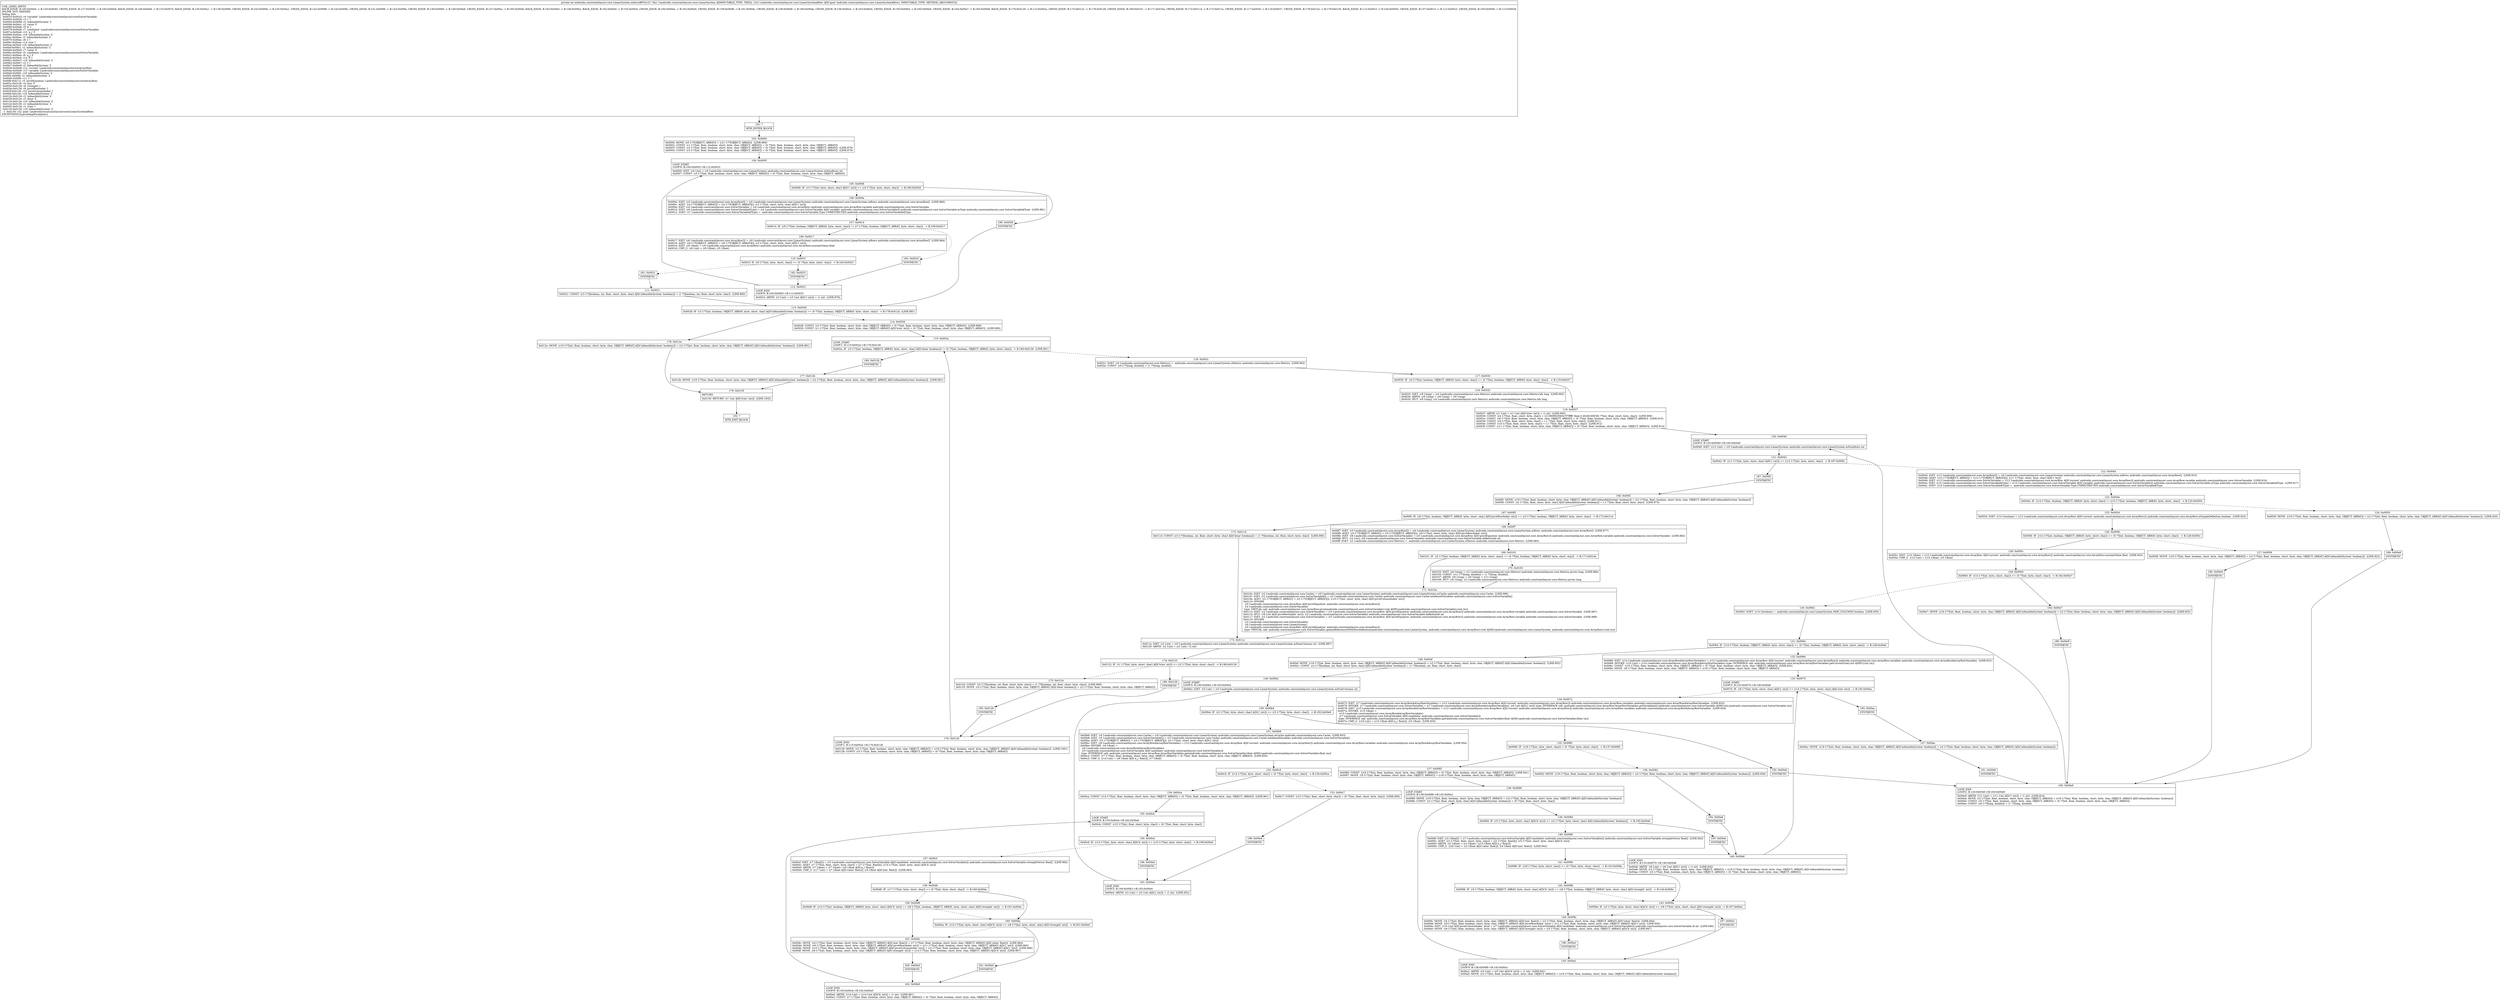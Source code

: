 digraph "CFG forandroidx.constraintlayout.core.LinearSystem.enforceBFS(Landroidx\/constraintlayout\/core\/LinearSystem$Row;)I" {
Node_101 [shape=record,label="{101\:\ ?|MTH_ENTER_BLOCK\l}"];
Node_103 [shape=record,label="{103\:\ 0x0000|0x0000: MOVE  (r0 I:??[OBJECT, ARRAY]) = (r21 I:??[OBJECT, ARRAY])  (LINE:866)\l0x0002: CONST  (r1 I:??[int, float, boolean, short, byte, char, OBJECT, ARRAY]) = (0 ??[int, float, boolean, short, byte, char, OBJECT, ARRAY]) \l0x0003: CONST  (r2 I:??[int, float, boolean, short, byte, char, OBJECT, ARRAY]) = (0 ??[int, float, boolean, short, byte, char, OBJECT, ARRAY])  (LINE:878)\l0x0004: CONST  (r3 I:??[int, float, boolean, short, byte, char, OBJECT, ARRAY]) = (0 ??[int, float, boolean, short, byte, char, OBJECT, ARRAY])  (LINE:879)\l}"];
Node_104 [shape=record,label="{104\:\ 0x0005|LOOP_START\lLOOP:0: B:104:0x0005\-\>B:112:0x0023\l|0x0005: IGET  (r4 I:int) = (r0 I:androidx.constraintlayout.core.LinearSystem) androidx.constraintlayout.core.LinearSystem.mNumRows int \l0x0007: CONST  (r5 I:??[int, float, boolean, short, byte, char, OBJECT, ARRAY]) = (0 ??[int, float, boolean, short, byte, char, OBJECT, ARRAY]) \l}"];
Node_105 [shape=record,label="{105\:\ 0x0008|0x0008: IF  (r3 I:??[int, byte, short, char] A[D('i' int)]) \>= (r4 I:??[int, byte, short, char])  \-\> B:180:0x0026 \l}"];
Node_106 [shape=record,label="{106\:\ 0x000a|0x000a: IGET  (r4 I:androidx.constraintlayout.core.ArrayRow[]) = (r0 I:androidx.constraintlayout.core.LinearSystem) androidx.constraintlayout.core.LinearSystem.mRows androidx.constraintlayout.core.ArrayRow[]  (LINE:880)\l0x000c: AGET  (r4 I:??[OBJECT, ARRAY]) = (r4 I:??[OBJECT, ARRAY][]), (r3 I:??[int, short, byte, char] A[D('i' int)]) \l0x000e: IGET  (r4 I:androidx.constraintlayout.core.SolverVariable) = (r4 I:androidx.constraintlayout.core.ArrayRow) androidx.constraintlayout.core.ArrayRow.variable androidx.constraintlayout.core.SolverVariable \l0x0010: IGET  (r6 I:androidx.constraintlayout.core.SolverVariable$Type) = (r4 I:androidx.constraintlayout.core.SolverVariable A[D('variable' androidx.constraintlayout.core.SolverVariable)]) androidx.constraintlayout.core.SolverVariable.mType androidx.constraintlayout.core.SolverVariable$Type  (LINE:881)\l0x0012: SGET  (r7 I:androidx.constraintlayout.core.SolverVariable$Type) =  androidx.constraintlayout.core.SolverVariable.Type.UNRESTRICTED androidx.constraintlayout.core.SolverVariable$Type \l}"];
Node_107 [shape=record,label="{107\:\ 0x0014|0x0014: IF  (r6 I:??[int, boolean, OBJECT, ARRAY, byte, short, char]) != (r7 I:??[int, boolean, OBJECT, ARRAY, byte, short, char])  \-\> B:109:0x0017 \l}"];
Node_109 [shape=record,label="{109\:\ 0x0017|0x0017: IGET  (r6 I:androidx.constraintlayout.core.ArrayRow[]) = (r0 I:androidx.constraintlayout.core.LinearSystem) androidx.constraintlayout.core.LinearSystem.mRows androidx.constraintlayout.core.ArrayRow[]  (LINE:884)\l0x0019: AGET  (r6 I:??[OBJECT, ARRAY]) = (r6 I:??[OBJECT, ARRAY][]), (r3 I:??[int, short, byte, char] A[D('i' int)]) \l0x001b: IGET  (r6 I:float) = (r6 I:androidx.constraintlayout.core.ArrayRow) androidx.constraintlayout.core.ArrayRow.constantValue float \l0x001d: CMP_G  (r6 I:int) = (r6 I:float), (r5 I:float) \l}"];
Node_110 [shape=record,label="{110\:\ 0x001f|0x001f: IF  (r6 I:??[int, byte, short, char]) \>= (0 ??[int, byte, short, char])  \-\> B:182:0x0023 \l}"];
Node_181 [shape=record,label="{181\:\ 0x0021|SYNTHETIC\l}"];
Node_111 [shape=record,label="{111\:\ 0x0021|0x0021: CONST  (r2 I:??[boolean, int, float, short, byte, char] A[D('infeasibleSystem' boolean)]) = (1 ??[boolean, int, float, short, byte, char])  (LINE:885)\l}"];
Node_113 [shape=record,label="{113\:\ 0x0026|0x0026: IF  (r2 I:??[int, boolean, OBJECT, ARRAY, byte, short, char] A[D('infeasibleSystem' boolean)]) == (0 ??[int, boolean, OBJECT, ARRAY, byte, short, char])  \-\> B:178:0x012e  (LINE:891)\l}"];
Node_114 [shape=record,label="{114\:\ 0x0028|0x0028: CONST  (r3 I:??[int, float, boolean, short, byte, char, OBJECT, ARRAY]) = (0 ??[int, float, boolean, short, byte, char, OBJECT, ARRAY])  (LINE:899)\l0x0029: CONST  (r1 I:??[int, float, boolean, short, byte, char, OBJECT, ARRAY] A[D('tries' int)]) = (0 ??[int, float, boolean, short, byte, char, OBJECT, ARRAY])  (LINE:900)\l}"];
Node_115 [shape=record,label="{115\:\ 0x002a|LOOP_START\lLOOP:1: B:115:0x002a\-\>B:176:0x0126\l|0x002a: IF  (r3 I:??[int, boolean, OBJECT, ARRAY, byte, short, char] A[D('done' boolean)]) != (0 ??[int, boolean, OBJECT, ARRAY, byte, short, char])  \-\> B:184:0x012b  (LINE:901)\l}"];
Node_116 [shape=record,label="{116\:\ 0x002c|0x002c: SGET  (r4 I:androidx.constraintlayout.core.Metrics) =  androidx.constraintlayout.core.LinearSystem.sMetrics androidx.constraintlayout.core.Metrics  (LINE:902)\l0x002e: CONST  (r6 I:??[long, double]) = (1 ??[long, double]) \l}"];
Node_117 [shape=record,label="{117\:\ 0x0030|0x0030: IF  (r4 I:??[int, boolean, OBJECT, ARRAY, byte, short, char]) == (0 ??[int, boolean, OBJECT, ARRAY, byte, short, char])  \-\> B:119:0x0037 \l}"];
Node_118 [shape=record,label="{118\:\ 0x0032|0x0032: IGET  (r8 I:long) = (r4 I:androidx.constraintlayout.core.Metrics) androidx.constraintlayout.core.Metrics.bfs long  (LINE:903)\l0x0034: ARITH  (r8 I:long) = (r8 I:long) + (r6 I:long) \l0x0035: IPUT  (r8 I:long), (r4 I:androidx.constraintlayout.core.Metrics) androidx.constraintlayout.core.Metrics.bfs long \l}"];
Node_119 [shape=record,label="{119\:\ 0x0037|0x0037: ARITH  (r1 I:int) = (r1 I:int A[D('tries' int)]) + (1 int)  (LINE:905)\l0x0039: CONST  (r4 I:??[int, float, short, byte, char]) = (2139095039(0x7f7fffff, float:3.4028235E38) ??[int, float, short, byte, char])  (LINE:909)\l0x003c: CONST  (r8 I:??[int, float, boolean, short, byte, char, OBJECT, ARRAY]) = (0 ??[int, float, boolean, short, byte, char, OBJECT, ARRAY])  (LINE:910)\l0x003d: CONST  (r9 I:??[int, float, short, byte, char]) = (\-1 ??[int, float, short, byte, char])  (LINE:911)\l0x003e: CONST  (r10 I:??[int, float, short, byte, char]) = (\-1 ??[int, float, short, byte, char])  (LINE:912)\l0x003f: CONST  (r11 I:??[int, float, boolean, short, byte, char, OBJECT, ARRAY]) = (0 ??[int, float, boolean, short, byte, char, OBJECT, ARRAY])  (LINE:914)\l}"];
Node_120 [shape=record,label="{120\:\ 0x0040|LOOP_START\lLOOP:2: B:120:0x0040\-\>B:165:0x00e9\l|0x0040: IGET  (r12 I:int) = (r0 I:androidx.constraintlayout.core.LinearSystem) androidx.constraintlayout.core.LinearSystem.mNumRows int \l}"];
Node_121 [shape=record,label="{121\:\ 0x0042|0x0042: IF  (r11 I:??[int, byte, short, char] A[D('i' int)]) \>= (r12 I:??[int, byte, short, char])  \-\> B:187:0x00f2 \l}"];
Node_122 [shape=record,label="{122\:\ 0x0044|0x0044: IGET  (r12 I:androidx.constraintlayout.core.ArrayRow[]) = (r0 I:androidx.constraintlayout.core.LinearSystem) androidx.constraintlayout.core.LinearSystem.mRows androidx.constraintlayout.core.ArrayRow[]  (LINE:915)\l0x0046: AGET  (r12 I:??[OBJECT, ARRAY]) = (r12 I:??[OBJECT, ARRAY][]), (r11 I:??[int, short, byte, char] A[D('i' int)]) \l0x0048: IGET  (r13 I:androidx.constraintlayout.core.SolverVariable) = (r12 I:androidx.constraintlayout.core.ArrayRow A[D('current' androidx.constraintlayout.core.ArrayRow)]) androidx.constraintlayout.core.ArrayRow.variable androidx.constraintlayout.core.SolverVariable  (LINE:916)\l0x004a: IGET  (r14 I:androidx.constraintlayout.core.SolverVariable$Type) = (r13 I:androidx.constraintlayout.core.SolverVariable A[D('variable' androidx.constraintlayout.core.SolverVariable)]) androidx.constraintlayout.core.SolverVariable.mType androidx.constraintlayout.core.SolverVariable$Type  (LINE:917)\l0x004c: SGET  (r15 I:androidx.constraintlayout.core.SolverVariable$Type) =  androidx.constraintlayout.core.SolverVariable.Type.UNRESTRICTED androidx.constraintlayout.core.SolverVariable$Type \l}"];
Node_123 [shape=record,label="{123\:\ 0x004e|0x004e: IF  (r14 I:??[int, boolean, OBJECT, ARRAY, byte, short, char]) != (r15 I:??[int, boolean, OBJECT, ARRAY, byte, short, char])  \-\> B:125:0x0054 \l}"];
Node_124 [shape=record,label="{124\:\ 0x0050|0x0050: MOVE  (r19 I:??[int, float, boolean, short, byte, char, OBJECT, ARRAY]) = (r2 I:??[int, float, boolean, short, byte, char, OBJECT, ARRAY] A[D('infeasibleSystem' boolean)])  (LINE:920)\l}"];
Node_189 [shape=record,label="{189\:\ 0x00e9|SYNTHETIC\l}"];
Node_165 [shape=record,label="{165\:\ 0x00e9|LOOP_END\lLOOP:2: B:120:0x0040\-\>B:165:0x00e9\l|0x00e9: ARITH  (r11 I:int) = (r11 I:int A[D('i' int)]) + (1 int)  (LINE:914)\l0x00eb: MOVE  (r2 I:??[int, float, boolean, short, byte, char, OBJECT, ARRAY]) = (r19 I:??[int, float, boolean, short, byte, char, OBJECT, ARRAY] A[D('infeasibleSystem' boolean)]) \l0x00ed: CONST  (r5 I:??[int, float, boolean, short, byte, char, OBJECT, ARRAY]) = (0 ??[int, float, boolean, short, byte, char, OBJECT, ARRAY]) \l0x00ee: CONST  (r6 I:??[long, double]) = (1 ??[long, double]) \l}"];
Node_125 [shape=record,label="{125\:\ 0x0054|0x0054: IGET  (r14 I:boolean) = (r12 I:androidx.constraintlayout.core.ArrayRow A[D('current' androidx.constraintlayout.core.ArrayRow)]) androidx.constraintlayout.core.ArrayRow.isSimpleDefinition boolean  (LINE:922)\l}"];
Node_126 [shape=record,label="{126\:\ 0x0056|0x0056: IF  (r14 I:??[int, boolean, OBJECT, ARRAY, byte, short, char]) == (0 ??[int, boolean, OBJECT, ARRAY, byte, short, char])  \-\> B:128:0x005c \l}"];
Node_127 [shape=record,label="{127\:\ 0x0058|0x0058: MOVE  (r19 I:??[int, float, boolean, short, byte, char, OBJECT, ARRAY]) = (r2 I:??[int, float, boolean, short, byte, char, OBJECT, ARRAY] A[D('infeasibleSystem' boolean)])  (LINE:923)\l}"];
Node_190 [shape=record,label="{190\:\ 0x00e9|SYNTHETIC\l}"];
Node_128 [shape=record,label="{128\:\ 0x005c|0x005c: IGET  (r14 I:float) = (r12 I:androidx.constraintlayout.core.ArrayRow A[D('current' androidx.constraintlayout.core.ArrayRow)]) androidx.constraintlayout.core.ArrayRow.constantValue float  (LINE:925)\l0x005e: CMP_G  (r14 I:int) = (r14 I:float), (r5 I:float) \l}"];
Node_129 [shape=record,label="{129\:\ 0x0060|0x0060: IF  (r14 I:??[int, byte, short, char]) \>= (0 ??[int, byte, short, char])  \-\> B:164:0x00e7 \l}"];
Node_130 [shape=record,label="{130\:\ 0x0062|0x0062: SGET  (r14 I:boolean) =  androidx.constraintlayout.core.LinearSystem.SKIP_COLUMNS boolean  (LINE:930)\l}"];
Node_131 [shape=record,label="{131\:\ 0x0064|0x0064: IF  (r14 I:??[int, boolean, OBJECT, ARRAY, byte, short, char]) == (0 ??[int, boolean, OBJECT, ARRAY, byte, short, char])  \-\> B:148:0x00af \l}"];
Node_132 [shape=record,label="{132\:\ 0x0066|0x0066: IGET  (r14 I:androidx.constraintlayout.core.ArrayRow$ArrayRowVariables) = (r12 I:androidx.constraintlayout.core.ArrayRow A[D('current' androidx.constraintlayout.core.ArrayRow)]) androidx.constraintlayout.core.ArrayRow.variables androidx.constraintlayout.core.ArrayRow$ArrayRowVariables  (LINE:931)\l0x0068: INVOKE  (r14 I:int) = (r14 I:androidx.constraintlayout.core.ArrayRow$ArrayRowVariables) type: INTERFACE call: androidx.constraintlayout.core.ArrayRow.ArrayRowVariables.getCurrentSize():int A[MD:():int (m)]\l0x006c: CONST  (r16 I:??[int, float, boolean, short, byte, char, OBJECT, ARRAY]) = (0 ??[int, float, boolean, short, byte, char, OBJECT, ARRAY])  (LINE:932)\l0x006e: MOVE  (r6 I:??[int, float, boolean, short, byte, char, OBJECT, ARRAY]) = (r16 I:??[int, float, boolean, short, byte, char, OBJECT, ARRAY]) \l}"];
Node_133 [shape=record,label="{133\:\ 0x0070|LOOP_START\lLOOP:3: B:133:0x0070\-\>B:146:0x00a6\l|0x0070: IF  (r6 I:??[int, byte, short, char] A[D('j' int)]) \>= (r14 I:??[int, byte, short, char] A[D('size' int)])  \-\> B:193:0x00ac \l}"];
Node_134 [shape=record,label="{134\:\ 0x0072|0x0072: IGET  (r7 I:androidx.constraintlayout.core.ArrayRow$ArrayRowVariables) = (r12 I:androidx.constraintlayout.core.ArrayRow A[D('current' androidx.constraintlayout.core.ArrayRow)]) androidx.constraintlayout.core.ArrayRow.variables androidx.constraintlayout.core.ArrayRow$ArrayRowVariables  (LINE:933)\l0x0074: INVOKE  (r7 I:androidx.constraintlayout.core.SolverVariable) = (r7 I:androidx.constraintlayout.core.ArrayRow$ArrayRowVariables), (r6 I:int A[D('j' int)]) type: INTERFACE call: androidx.constraintlayout.core.ArrayRow.ArrayRowVariables.getVariable(int):androidx.constraintlayout.core.SolverVariable A[MD:(int):androidx.constraintlayout.core.SolverVariable (m)]\l0x0078: IGET  (r15 I:androidx.constraintlayout.core.ArrayRow$ArrayRowVariables) = (r12 I:androidx.constraintlayout.core.ArrayRow A[D('current' androidx.constraintlayout.core.ArrayRow)]) androidx.constraintlayout.core.ArrayRow.variables androidx.constraintlayout.core.ArrayRow$ArrayRowVariables  (LINE:934)\l0x007a: INVOKE  (r15 I:float) = \l  (r15 I:androidx.constraintlayout.core.ArrayRow$ArrayRowVariables)\l  (r7 I:androidx.constraintlayout.core.SolverVariable A[D('candidate' androidx.constraintlayout.core.SolverVariable)])\l type: INTERFACE call: androidx.constraintlayout.core.ArrayRow.ArrayRowVariables.get(androidx.constraintlayout.core.SolverVariable):float A[MD:(androidx.constraintlayout.core.SolverVariable):float (m)]\l0x007e: CMP_G  (r18 I:int) = (r15 I:float A[D('a_j' float)]), (r5 I:float)  (LINE:935)\l}"];
Node_135 [shape=record,label="{135\:\ 0x0080|0x0080: IF  (r18 I:??[int, byte, short, char]) \> (0 ??[int, byte, short, char])  \-\> B:137:0x0085 \l}"];
Node_136 [shape=record,label="{136\:\ 0x0082|0x0082: MOVE  (r19 I:??[int, float, boolean, short, byte, char, OBJECT, ARRAY]) = (r2 I:??[int, float, boolean, short, byte, char, OBJECT, ARRAY] A[D('infeasibleSystem' boolean)])  (LINE:936)\l}"];
Node_194 [shape=record,label="{194\:\ 0x00a6|SYNTHETIC\l}"];
Node_146 [shape=record,label="{146\:\ 0x00a6|LOOP_END\lLOOP:3: B:133:0x0070\-\>B:146:0x00a6\l|0x00a6: ARITH  (r6 I:int) = (r6 I:int A[D('j' int)]) + (1 int)  (LINE:932)\l0x00a8: MOVE  (r2 I:??[int, float, boolean, short, byte, char, OBJECT, ARRAY]) = (r19 I:??[int, float, boolean, short, byte, char, OBJECT, ARRAY] A[D('infeasibleSystem' boolean)]) \l0x00aa: CONST  (r5 I:??[int, float, boolean, short, byte, char, OBJECT, ARRAY]) = (0 ??[int, float, boolean, short, byte, char, OBJECT, ARRAY]) \l}"];
Node_137 [shape=record,label="{137\:\ 0x0085|0x0085: CONST  (r18 I:??[int, float, boolean, short, byte, char, OBJECT, ARRAY]) = (0 ??[int, float, boolean, short, byte, char, OBJECT, ARRAY])  (LINE:941)\l0x0087: MOVE  (r5 I:??[int, float, boolean, short, byte, char, OBJECT, ARRAY]) = (r18 I:??[int, float, boolean, short, byte, char, OBJECT, ARRAY]) \l}"];
Node_138 [shape=record,label="{138\:\ 0x0089|LOOP_START\lLOOP:4: B:138:0x0089\-\>B:145:0x00a1\l|0x0089: MOVE  (r19 I:??[int, float, boolean, short, byte, char, OBJECT, ARRAY]) = (r2 I:??[int, float, boolean, short, byte, char, OBJECT, ARRAY] A[D('infeasibleSystem' boolean)]) \l0x008b: CONST  (r2 I:??[int, float, short, byte, char] A[D('infeasibleSystem' boolean)]) = (9 ??[int, float, short, byte, char]) \l}"];
Node_139 [shape=record,label="{139\:\ 0x008d|0x008d: IF  (r5 I:??[int, byte, short, char] A[D('k' int)]) \>= (r2 I:??[int, byte, short, char] A[D('infeasibleSystem' boolean)])  \-\> B:195:0x00a6 \l}"];
Node_140 [shape=record,label="{140\:\ 0x008f|0x008f: IGET  (r2 I:float[]) = (r7 I:androidx.constraintlayout.core.SolverVariable A[D('candidate' androidx.constraintlayout.core.SolverVariable)]) androidx.constraintlayout.core.SolverVariable.strengthVector float[]  (LINE:942)\l0x0091: AGET  (r2 I:??[int, float, short, byte, char]) = (r2 I:??[int, float][]), (r5 I:??[int, short, byte, char] A[D('k' int)]) \l0x0093: ARITH  (r2 I:float) = (r2 I:float) \/ (r15 I:float A[D('a_j' float)]) \l0x0094: CMP_G  (r20 I:int) = (r2 I:float A[D('value' float)]), (r4 I:float A[D('min' float)])  (LINE:943)\l}"];
Node_141 [shape=record,label="{141\:\ 0x0096|0x0096: IF  (r20 I:??[int, byte, short, char]) \>= (0 ??[int, byte, short, char])  \-\> B:143:0x009a \l}"];
Node_142 [shape=record,label="{142\:\ 0x0098|0x0098: IF  (r5 I:??[int, boolean, OBJECT, ARRAY, byte, short, char] A[D('k' int)]) == (r8 I:??[int, boolean, OBJECT, ARRAY, byte, short, char] A[D('strength' int)])  \-\> B:144:0x009c \l}"];
Node_144 [shape=record,label="{144\:\ 0x009c|0x009c: MOVE  (r4 I:??[int, float, boolean, short, byte, char, OBJECT, ARRAY] A[D('min' float)]) = (r2 I:??[int, float, boolean, short, byte, char, OBJECT, ARRAY] A[D('value' float)])  (LINE:944)\l0x009d: MOVE  (r9 I:??[int, float, boolean, short, byte, char, OBJECT, ARRAY] A[D('pivotRowIndex' int)]) = (r11 I:??[int, float, boolean, short, byte, char, OBJECT, ARRAY] A[D('i' int)])  (LINE:945)\l0x009e: IGET  (r10 I:int A[D('pivotColumnIndex' int)]) = (r7 I:androidx.constraintlayout.core.SolverVariable A[D('candidate' androidx.constraintlayout.core.SolverVariable)]) androidx.constraintlayout.core.SolverVariable.id int  (LINE:946)\l0x00a0: MOVE  (r8 I:??[int, float, boolean, short, byte, char, OBJECT, ARRAY] A[D('strength' int)]) = (r5 I:??[int, float, boolean, short, byte, char, OBJECT, ARRAY] A[D('k' int)])  (LINE:947)\l}"];
Node_196 [shape=record,label="{196\:\ 0x00a1|SYNTHETIC\l}"];
Node_145 [shape=record,label="{145\:\ 0x00a1|LOOP_END\lLOOP:4: B:138:0x0089\-\>B:145:0x00a1\l|0x00a1: ARITH  (r5 I:int) = (r5 I:int A[D('k' int)]) + (1 int)  (LINE:941)\l0x00a3: MOVE  (r2 I:??[int, float, boolean, short, byte, char, OBJECT, ARRAY]) = (r19 I:??[int, float, boolean, short, byte, char, OBJECT, ARRAY] A[D('infeasibleSystem' boolean)]) \l}"];
Node_143 [shape=record,label="{143\:\ 0x009a|0x009a: IF  (r5 I:??[int, byte, short, char] A[D('k' int)]) \<= (r8 I:??[int, byte, short, char] A[D('strength' int)])  \-\> B:197:0x00a1 \l}"];
Node_197 [shape=record,label="{197\:\ 0x00a1|SYNTHETIC\l}"];
Node_195 [shape=record,label="{195\:\ 0x00a6|SYNTHETIC\l}"];
Node_193 [shape=record,label="{193\:\ 0x00ac|SYNTHETIC\l}"];
Node_147 [shape=record,label="{147\:\ 0x00ac|0x00ac: MOVE  (r19 I:??[int, float, boolean, short, byte, char, OBJECT, ARRAY] A[D('infeasibleSystem' boolean)]) = (r2 I:??[int, float, boolean, short, byte, char, OBJECT, ARRAY] A[D('infeasibleSystem' boolean)]) \l}"];
Node_191 [shape=record,label="{191\:\ 0x00e9|SYNTHETIC\l}"];
Node_148 [shape=record,label="{148\:\ 0x00af|0x00af: MOVE  (r19 I:??[int, float, boolean, short, byte, char, OBJECT, ARRAY] A[D('infeasibleSystem' boolean)]) = (r2 I:??[int, float, boolean, short, byte, char, OBJECT, ARRAY] A[D('infeasibleSystem' boolean)])  (LINE:952)\l0x00b1: CONST  (r2 I:??[boolean, int, float, short, byte, char] A[D('infeasibleSystem' boolean)]) = (1 ??[boolean, int, float, short, byte, char]) \l}"];
Node_149 [shape=record,label="{149\:\ 0x00b2|LOOP_START\lLOOP:5: B:149:0x00b2\-\>B:163:0x00e4\l|0x00b2: IGET  (r5 I:int) = (r0 I:androidx.constraintlayout.core.LinearSystem) androidx.constraintlayout.core.LinearSystem.mNumColumns int \l}"];
Node_150 [shape=record,label="{150\:\ 0x00b4|0x00b4: IF  (r2 I:??[int, byte, short, char] A[D('j' int)]) \>= (r5 I:??[int, byte, short, char])  \-\> B:192:0x00e9 \l}"];
Node_151 [shape=record,label="{151\:\ 0x00b6|0x00b6: IGET  (r5 I:androidx.constraintlayout.core.Cache) = (r0 I:androidx.constraintlayout.core.LinearSystem) androidx.constraintlayout.core.LinearSystem.mCache androidx.constraintlayout.core.Cache  (LINE:953)\l0x00b8: IGET  (r5 I:androidx.constraintlayout.core.SolverVariable[]) = (r5 I:androidx.constraintlayout.core.Cache) androidx.constraintlayout.core.Cache.mIndexedVariables androidx.constraintlayout.core.SolverVariable[] \l0x00ba: AGET  (r5 I:??[OBJECT, ARRAY]) = (r5 I:??[OBJECT, ARRAY][]), (r2 I:??[int, short, byte, char] A[D('j' int)]) \l0x00bc: IGET  (r6 I:androidx.constraintlayout.core.ArrayRow$ArrayRowVariables) = (r12 I:androidx.constraintlayout.core.ArrayRow A[D('current' androidx.constraintlayout.core.ArrayRow)]) androidx.constraintlayout.core.ArrayRow.variables androidx.constraintlayout.core.ArrayRow$ArrayRowVariables  (LINE:954)\l0x00be: INVOKE  (r6 I:float) = \l  (r6 I:androidx.constraintlayout.core.ArrayRow$ArrayRowVariables)\l  (r5 I:androidx.constraintlayout.core.SolverVariable A[D('candidate' androidx.constraintlayout.core.SolverVariable)])\l type: INTERFACE call: androidx.constraintlayout.core.ArrayRow.ArrayRowVariables.get(androidx.constraintlayout.core.SolverVariable):float A[MD:(androidx.constraintlayout.core.SolverVariable):float (m)]\l0x00c2: CONST  (r7 I:??[int, float, boolean, short, byte, char, OBJECT, ARRAY]) = (0 ??[int, float, boolean, short, byte, char, OBJECT, ARRAY])  (LINE:955)\l0x00c3: CMP_G  (r14 I:int) = (r6 I:float A[D('a_j' float)]), (r7 I:float) \l}"];
Node_152 [shape=record,label="{152\:\ 0x00c5|0x00c5: IF  (r14 I:??[int, byte, short, char]) \> (0 ??[int, byte, short, char])  \-\> B:154:0x00ca \l}"];
Node_153 [shape=record,label="{153\:\ 0x00c7|0x00c7: CONST  (r15 I:??[int, float, short, byte, char]) = (9 ??[int, float, short, byte, char])  (LINE:956)\l}"];
Node_198 [shape=record,label="{198\:\ 0x00e4|SYNTHETIC\l}"];
Node_163 [shape=record,label="{163\:\ 0x00e4|LOOP_END\lLOOP:5: B:149:0x00b2\-\>B:163:0x00e4\l|0x00e4: ARITH  (r2 I:int) = (r2 I:int A[D('j' int)]) + (1 int)  (LINE:952)\l}"];
Node_154 [shape=record,label="{154\:\ 0x00ca|0x00ca: CONST  (r14 I:??[int, float, boolean, short, byte, char, OBJECT, ARRAY]) = (0 ??[int, float, boolean, short, byte, char, OBJECT, ARRAY])  (LINE:961)\l}"];
Node_155 [shape=record,label="{155\:\ 0x00cb|LOOP_START\lLOOP:6: B:155:0x00cb\-\>B:162:0x00e0\l|0x00cb: CONST  (r15 I:??[int, float, short, byte, char]) = (9 ??[int, float, short, byte, char]) \l}"];
Node_156 [shape=record,label="{156\:\ 0x00cd|0x00cd: IF  (r14 I:??[int, byte, short, char] A[D('k' int)]) \>= (r15 I:??[int, byte, short, char])  \-\> B:199:0x00e4 \l}"];
Node_157 [shape=record,label="{157\:\ 0x00cf|0x00cf: IGET  (r7 I:float[]) = (r5 I:androidx.constraintlayout.core.SolverVariable A[D('candidate' androidx.constraintlayout.core.SolverVariable)]) androidx.constraintlayout.core.SolverVariable.strengthVector float[]  (LINE:962)\l0x00d1: AGET  (r7 I:??[int, float, short, byte, char]) = (r7 I:??[int, float][]), (r14 I:??[int, short, byte, char] A[D('k' int)]) \l0x00d3: ARITH  (r7 I:float) = (r7 I:float) \/ (r6 I:float A[D('a_j' float)]) \l0x00d4: CMP_G  (r17 I:int) = (r7 I:float A[D('value' float)]), (r4 I:float A[D('min' float)])  (LINE:963)\l}"];
Node_158 [shape=record,label="{158\:\ 0x00d6|0x00d6: IF  (r17 I:??[int, byte, short, char]) \>= (0 ??[int, byte, short, char])  \-\> B:160:0x00da \l}"];
Node_159 [shape=record,label="{159\:\ 0x00d8|0x00d8: IF  (r14 I:??[int, boolean, OBJECT, ARRAY, byte, short, char] A[D('k' int)]) == (r8 I:??[int, boolean, OBJECT, ARRAY, byte, short, char] A[D('strength' int)])  \-\> B:161:0x00dc \l}"];
Node_161 [shape=record,label="{161\:\ 0x00dc|0x00dc: MOVE  (r4 I:??[int, float, boolean, short, byte, char, OBJECT, ARRAY] A[D('min' float)]) = (r7 I:??[int, float, boolean, short, byte, char, OBJECT, ARRAY] A[D('value' float)])  (LINE:964)\l0x00dd: MOVE  (r9 I:??[int, float, boolean, short, byte, char, OBJECT, ARRAY] A[D('pivotRowIndex' int)]) = (r11 I:??[int, float, boolean, short, byte, char, OBJECT, ARRAY] A[D('i' int)])  (LINE:965)\l0x00de: MOVE  (r10 I:??[int, float, boolean, short, byte, char, OBJECT, ARRAY] A[D('pivotColumnIndex' int)]) = (r2 I:??[int, float, boolean, short, byte, char, OBJECT, ARRAY] A[D('j' int)])  (LINE:966)\l0x00df: MOVE  (r8 I:??[int, float, boolean, short, byte, char, OBJECT, ARRAY] A[D('strength' int)]) = (r14 I:??[int, float, boolean, short, byte, char, OBJECT, ARRAY] A[D('k' int)])  (LINE:967)\l}"];
Node_200 [shape=record,label="{200\:\ 0x00e0|SYNTHETIC\l}"];
Node_162 [shape=record,label="{162\:\ 0x00e0|LOOP_END\lLOOP:6: B:155:0x00cb\-\>B:162:0x00e0\l|0x00e0: ARITH  (r14 I:int) = (r14 I:int A[D('k' int)]) + (1 int)  (LINE:961)\l0x00e2: CONST  (r7 I:??[int, float, boolean, short, byte, char, OBJECT, ARRAY]) = (0 ??[int, float, boolean, short, byte, char, OBJECT, ARRAY]) \l}"];
Node_160 [shape=record,label="{160\:\ 0x00da|0x00da: IF  (r14 I:??[int, byte, short, char] A[D('k' int)]) \<= (r8 I:??[int, byte, short, char] A[D('strength' int)])  \-\> B:201:0x00e0 \l}"];
Node_201 [shape=record,label="{201\:\ 0x00e0|SYNTHETIC\l}"];
Node_199 [shape=record,label="{199\:\ 0x00e4|SYNTHETIC\l}"];
Node_192 [shape=record,label="{192\:\ 0x00e9|SYNTHETIC\l}"];
Node_164 [shape=record,label="{164\:\ 0x00e7|0x00e7: MOVE  (r19 I:??[int, float, boolean, short, byte, char, OBJECT, ARRAY] A[D('infeasibleSystem' boolean)]) = (r2 I:??[int, float, boolean, short, byte, char, OBJECT, ARRAY] A[D('infeasibleSystem' boolean)])  (LINE:925)\l}"];
Node_188 [shape=record,label="{188\:\ 0x00e9|SYNTHETIC\l}"];
Node_187 [shape=record,label="{187\:\ 0x00f2|SYNTHETIC\l}"];
Node_166 [shape=record,label="{166\:\ 0x00f2|0x00f2: MOVE  (r19 I:??[int, float, boolean, short, byte, char, OBJECT, ARRAY] A[D('infeasibleSystem' boolean)]) = (r2 I:??[int, float, boolean, short, byte, char, OBJECT, ARRAY] A[D('infeasibleSystem' boolean)]) \l0x00f4: CONST  (r2 I:??[int, float, short, byte, char] A[D('infeasibleSystem' boolean)]) = (\-1 ??[int, float, short, byte, char])  (LINE:975)\l}"];
Node_167 [shape=record,label="{167\:\ 0x00f5|0x00f5: IF  (r9 I:??[int, boolean, OBJECT, ARRAY, byte, short, char] A[D('pivotRowIndex' int)]) == (r2 I:??[int, boolean, OBJECT, ARRAY, byte, short, char])  \-\> B:172:0x011d \l}"];
Node_168 [shape=record,label="{168\:\ 0x00f7|0x00f7: IGET  (r5 I:androidx.constraintlayout.core.ArrayRow[]) = (r0 I:androidx.constraintlayout.core.LinearSystem) androidx.constraintlayout.core.LinearSystem.mRows androidx.constraintlayout.core.ArrayRow[]  (LINE:977)\l0x00f9: AGET  (r5 I:??[OBJECT, ARRAY]) = (r5 I:??[OBJECT, ARRAY][]), (r9 I:??[int, short, byte, char] A[D('pivotRowIndex' int)]) \l0x00fb: IGET  (r6 I:androidx.constraintlayout.core.SolverVariable) = (r5 I:androidx.constraintlayout.core.ArrayRow A[D('pivotEquation' androidx.constraintlayout.core.ArrayRow)]) androidx.constraintlayout.core.ArrayRow.variable androidx.constraintlayout.core.SolverVariable  (LINE:982)\l0x00fd: IPUT  (r2 I:int), (r6 I:androidx.constraintlayout.core.SolverVariable) androidx.constraintlayout.core.SolverVariable.definitionId int \l0x00ff: SGET  (r2 I:androidx.constraintlayout.core.Metrics) =  androidx.constraintlayout.core.LinearSystem.sMetrics androidx.constraintlayout.core.Metrics  (LINE:983)\l}"];
Node_169 [shape=record,label="{169\:\ 0x0101|0x0101: IF  (r2 I:??[int, boolean, OBJECT, ARRAY, byte, short, char]) == (0 ??[int, boolean, OBJECT, ARRAY, byte, short, char])  \-\> B:171:0x010a \l}"];
Node_170 [shape=record,label="{170\:\ 0x0103|0x0103: IGET  (r6 I:long) = (r2 I:androidx.constraintlayout.core.Metrics) androidx.constraintlayout.core.Metrics.pivots long  (LINE:984)\l0x0105: CONST  (r11 I:??[long, double]) = (1 ??[long, double]) \l0x0107: ARITH  (r6 I:long) = (r6 I:long) + (r11 I:long) \l0x0108: IPUT  (r6 I:long), (r2 I:androidx.constraintlayout.core.Metrics) androidx.constraintlayout.core.Metrics.pivots long \l}"];
Node_171 [shape=record,label="{171\:\ 0x010a|0x010a: IGET  (r2 I:androidx.constraintlayout.core.Cache) = (r0 I:androidx.constraintlayout.core.LinearSystem) androidx.constraintlayout.core.LinearSystem.mCache androidx.constraintlayout.core.Cache  (LINE:986)\l0x010c: IGET  (r2 I:androidx.constraintlayout.core.SolverVariable[]) = (r2 I:androidx.constraintlayout.core.Cache) androidx.constraintlayout.core.Cache.mIndexedVariables androidx.constraintlayout.core.SolverVariable[] \l0x010e: AGET  (r2 I:??[OBJECT, ARRAY]) = (r2 I:??[OBJECT, ARRAY][]), (r10 I:??[int, short, byte, char] A[D('pivotColumnIndex' int)]) \l0x0110: INVOKE  \l  (r5 I:androidx.constraintlayout.core.ArrayRow A[D('pivotEquation' androidx.constraintlayout.core.ArrayRow)])\l  (r2 I:androidx.constraintlayout.core.SolverVariable)\l type: VIRTUAL call: androidx.constraintlayout.core.ArrayRow.pivot(androidx.constraintlayout.core.SolverVariable):void A[MD:(androidx.constraintlayout.core.SolverVariable):void (m)]\l0x0113: IGET  (r2 I:androidx.constraintlayout.core.SolverVariable) = (r5 I:androidx.constraintlayout.core.ArrayRow A[D('pivotEquation' androidx.constraintlayout.core.ArrayRow)]) androidx.constraintlayout.core.ArrayRow.variable androidx.constraintlayout.core.SolverVariable  (LINE:987)\l0x0115: IPUT  (r9 I:int A[D('pivotRowIndex' int)]), (r2 I:androidx.constraintlayout.core.SolverVariable) androidx.constraintlayout.core.SolverVariable.definitionId int \l0x0117: IGET  (r2 I:androidx.constraintlayout.core.SolverVariable) = (r5 I:androidx.constraintlayout.core.ArrayRow A[D('pivotEquation' androidx.constraintlayout.core.ArrayRow)]) androidx.constraintlayout.core.ArrayRow.variable androidx.constraintlayout.core.SolverVariable  (LINE:988)\l0x0119: INVOKE  \l  (r2 I:androidx.constraintlayout.core.SolverVariable)\l  (r0 I:androidx.constraintlayout.core.LinearSystem)\l  (r5 I:androidx.constraintlayout.core.ArrayRow A[D('pivotEquation' androidx.constraintlayout.core.ArrayRow)])\l type: VIRTUAL call: androidx.constraintlayout.core.SolverVariable.updateReferencesWithNewDefinition(androidx.constraintlayout.core.LinearSystem, androidx.constraintlayout.core.ArrayRow):void A[MD:(androidx.constraintlayout.core.LinearSystem, androidx.constraintlayout.core.ArrayRow):void (m)]\l}"];
Node_173 [shape=record,label="{173\:\ 0x011e|0x011e: IGET  (r2 I:int) = (r0 I:androidx.constraintlayout.core.LinearSystem) androidx.constraintlayout.core.LinearSystem.mNumColumns int  (LINE:997)\l0x0120: ARITH  (r2 I:int) = (r2 I:int) \/ (2 int) \l}"];
Node_174 [shape=record,label="{174\:\ 0x0122|0x0122: IF  (r1 I:??[int, byte, short, char] A[D('tries' int)]) \<= (r2 I:??[int, byte, short, char])  \-\> B:186:0x0126 \l}"];
Node_175 [shape=record,label="{175\:\ 0x0124|0x0124: CONST  (r2 I:??[boolean, int, float, short, byte, char]) = (1 ??[boolean, int, float, short, byte, char])  (LINE:999)\l0x0125: MOVE  (r3 I:??[int, float, boolean, short, byte, char, OBJECT, ARRAY] A[D('done' boolean)]) = (r2 I:??[int, float, boolean, short, byte, char, OBJECT, ARRAY]) \l}"];
Node_185 [shape=record,label="{185\:\ 0x0126|SYNTHETIC\l}"];
Node_176 [shape=record,label="{176\:\ 0x0126|LOOP_END\lLOOP:1: B:115:0x002a\-\>B:176:0x0126\l|0x0126: MOVE  (r2 I:??[int, float, boolean, short, byte, char, OBJECT, ARRAY]) = (r19 I:??[int, float, boolean, short, byte, char, OBJECT, ARRAY] A[D('infeasibleSystem' boolean)])  (LINE:1001)\l0x0128: CONST  (r5 I:??[int, float, boolean, short, byte, char, OBJECT, ARRAY]) = (0 ??[int, float, boolean, short, byte, char, OBJECT, ARRAY]) \l}"];
Node_186 [shape=record,label="{186\:\ 0x0126|SYNTHETIC\l}"];
Node_172 [shape=record,label="{172\:\ 0x011d|0x011d: CONST  (r3 I:??[boolean, int, float, short, byte, char] A[D('done' boolean)]) = (1 ??[boolean, int, float, short, byte, char])  (LINE:995)\l}"];
Node_184 [shape=record,label="{184\:\ 0x012b|SYNTHETIC\l}"];
Node_177 [shape=record,label="{177\:\ 0x012b|0x012b: MOVE  (r19 I:??[int, float, boolean, short, byte, char, OBJECT, ARRAY] A[D('infeasibleSystem' boolean)]) = (r2 I:??[int, float, boolean, short, byte, char, OBJECT, ARRAY] A[D('infeasibleSystem' boolean)])  (LINE:901)\l}"];
Node_179 [shape=record,label="{179\:\ 0x0130|RETURN\l|0x0130: RETURN  (r1 I:int A[D('tries' int)])  (LINE:1032)\l}"];
Node_102 [shape=record,label="{102\:\ ?|MTH_EXIT_BLOCK\l}"];
Node_178 [shape=record,label="{178\:\ 0x012e|0x012e: MOVE  (r19 I:??[int, float, boolean, short, byte, char, OBJECT, ARRAY] A[D('infeasibleSystem' boolean)]) = (r2 I:??[int, float, boolean, short, byte, char, OBJECT, ARRAY] A[D('infeasibleSystem' boolean)])  (LINE:891)\l}"];
Node_182 [shape=record,label="{182\:\ 0x0023|SYNTHETIC\l}"];
Node_112 [shape=record,label="{112\:\ 0x0023|LOOP_END\lLOOP:0: B:104:0x0005\-\>B:112:0x0023\l|0x0023: ARITH  (r3 I:int) = (r3 I:int A[D('i' int)]) + (1 int)  (LINE:879)\l}"];
Node_183 [shape=record,label="{183\:\ 0x0023|SYNTHETIC\l}"];
Node_180 [shape=record,label="{180\:\ 0x0026|SYNTHETIC\l}"];
MethodNode[shape=record,label="{private int androidx.constraintlayout.core.LinearSystem.enforceBFS((r21 'this' I:androidx.constraintlayout.core.LinearSystem A[IMMUTABLE_TYPE, THIS]), (r22 I:androidx.constraintlayout.core.LinearSystem$Row A[D('goal' androidx.constraintlayout.core.LinearSystem$Row), IMMUTABLE_TYPE, METHOD_ARGUMENT]))  | USE_LINES_HINTS\lBACK_EDGE: B:165:0x00e9 \-\> B:120:0x0040, CROSS_EDGE: B:127:0x0058 \-\> B:165:0x00e9, BACK_EDGE: B:146:0x00a6 \-\> B:133:0x0070, BACK_EDGE: B:145:0x00a1 \-\> B:138:0x0089, CROSS_EDGE: B:143:0x009a \-\> B:145:0x00a1, CROSS_EDGE: B:142:0x0098 \-\> B:144:0x009c, CROSS_EDGE: B:141:0x0096 \-\> B:143:0x009a, CROSS_EDGE: B:139:0x008d \-\> B:146:0x00a6, CROSS_EDGE: B:147:0x00ac \-\> B:165:0x00e9, BACK_EDGE: B:163:0x00e4 \-\> B:149:0x00b2, BACK_EDGE: B:162:0x00e0 \-\> B:155:0x00cb, CROSS_EDGE: B:160:0x00da \-\> B:162:0x00e0, CROSS_EDGE: B:159:0x00d8 \-\> B:161:0x00dc, CROSS_EDGE: B:158:0x00d6 \-\> B:160:0x00da, CROSS_EDGE: B:156:0x00cd \-\> B:163:0x00e4, CROSS_EDGE: B:150:0x00b4 \-\> B:165:0x00e9, CROSS_EDGE: B:164:0x00e7 \-\> B:165:0x00e9, BACK_EDGE: B:176:0x0126 \-\> B:115:0x002a, CROSS_EDGE: B:174:0x0122 \-\> B:176:0x0126, CROSS_EDGE: B:169:0x0101 \-\> B:171:0x010a, CROSS_EDGE: B:172:0x011d \-\> B:173:0x011e, CROSS_EDGE: B:117:0x0030 \-\> B:119:0x0037, CROSS_EDGE: B:178:0x012e \-\> B:179:0x0130, BACK_EDGE: B:112:0x0023 \-\> B:104:0x0005, CROSS_EDGE: B:107:0x0014 \-\> B:112:0x0023, CROSS_EDGE: B:105:0x0008 \-\> B:113:0x0026\lINLINE_NOT_NEEDED\lDebug Info:\l  0x0010\-0x0023: r4 'variable' Landroidx\/constraintlayout\/core\/SolverVariable;\l  0x0005\-0x0026: r3 'i' I\l  0x0004\-0x008d: r2 'infeasibleSystem' Z\l  0x0094\-0x00a1: r2 'value' F\l  0x0089\-0x00a6: r5 'k' I\l  0x0078\-0x00a6: r7 'candidate' Landroidx\/constraintlayout\/core\/SolverVariable;\l  0x007e\-0x00a6: r15 'a_j' F\l  0x008d\-0x00ac: r19 'infeasibleSystem' Z\l  0x00ac\-0x00ae: r2 'infeasibleSystem' Z\l  0x0070\-0x00ae: r6 'j' I\l  0x006c\-0x00ae: r14 'size' I\l  0x00ae\-0x00af: r19 'infeasibleSystem' Z\l  0x00af\-0x00b1: r2 'infeasibleSystem' Z\l  0x00d4\-0x00e0: r7 'value' F\l  0x00bc\-0x00e4: r5 'candidate' Landroidx\/constraintlayout\/core\/SolverVariable;\l  0x00c2\-0x00e4: r6 'a_j' F\l  0x00cb\-0x00e4: r14 'k' I\l  0x00b1\-0x00e7: r19 'infeasibleSystem' Z\l  0x00b2\-0x00e7: r2 'j' I\l  0x00e7\-0x00e9: r2 'infeasibleSystem' Z\l  0x0048\-0x00e9: r12 'current' Landroidx\/constraintlayout\/core\/ArrayRow;\l  0x004a\-0x00e9: r13 'variable' Landroidx\/constraintlayout\/core\/SolverVariable;\l  0x00e9\-0x00f2: r19 'infeasibleSystem' Z\l  0x00f2\-0x00f4: r2 'infeasibleSystem' Z\l  0x0040\-0x00f4: r11 'i' I\l  0x00fb\-0x011c: r5 'pivotEquation' Landroidx\/constraintlayout\/core\/ArrayRow;\l  0x003c\-0x0126: r4 'min' F\l  0x003d\-0x0126: r8 'strength' I\l  0x003e\-0x0126: r9 'pivotRowIndex' I\l  0x003f\-0x0126: r10 'pivotColumnIndex' I\l  0x00f4\-0x012b: r19 'infeasibleSystem' Z\l  0x012b\-0x012d: r2 'infeasibleSystem' Z\l  0x0029\-0x012e: r3 'done' Z\l  0x012d\-0x012e: r19 'infeasibleSystem' Z\l  0x012e\-0x0130: r2 'infeasibleSystem' Z\l  0x0003\-0x0130: r1 'tries' I\l  0x0130\-0x0130: r19 'infeasibleSystem' Z\l  \-1 \-0x0130: r22 'goal' Landroidx\/constraintlayout\/core\/LinearSystem$Row;\lEXCEPTIONS:[Ljava\/lang\/Exception;]\l}"];
MethodNode -> Node_101;Node_101 -> Node_103;
Node_103 -> Node_104;
Node_104 -> Node_105;
Node_105 -> Node_106[style=dashed];
Node_105 -> Node_180;
Node_106 -> Node_107;
Node_107 -> Node_109;
Node_107 -> Node_183[style=dashed];
Node_109 -> Node_110;
Node_110 -> Node_181[style=dashed];
Node_110 -> Node_182;
Node_181 -> Node_111;
Node_111 -> Node_113;
Node_113 -> Node_114[style=dashed];
Node_113 -> Node_178;
Node_114 -> Node_115;
Node_115 -> Node_116[style=dashed];
Node_115 -> Node_184;
Node_116 -> Node_117;
Node_117 -> Node_118[style=dashed];
Node_117 -> Node_119;
Node_118 -> Node_119;
Node_119 -> Node_120;
Node_120 -> Node_121;
Node_121 -> Node_122[style=dashed];
Node_121 -> Node_187;
Node_122 -> Node_123;
Node_123 -> Node_124[style=dashed];
Node_123 -> Node_125;
Node_124 -> Node_189;
Node_189 -> Node_165;
Node_165 -> Node_120;
Node_125 -> Node_126;
Node_126 -> Node_127[style=dashed];
Node_126 -> Node_128;
Node_127 -> Node_190;
Node_190 -> Node_165;
Node_128 -> Node_129;
Node_129 -> Node_130[style=dashed];
Node_129 -> Node_164;
Node_130 -> Node_131;
Node_131 -> Node_132[style=dashed];
Node_131 -> Node_148;
Node_132 -> Node_133;
Node_133 -> Node_134[style=dashed];
Node_133 -> Node_193;
Node_134 -> Node_135;
Node_135 -> Node_136[style=dashed];
Node_135 -> Node_137;
Node_136 -> Node_194;
Node_194 -> Node_146;
Node_146 -> Node_133;
Node_137 -> Node_138;
Node_138 -> Node_139;
Node_139 -> Node_140[style=dashed];
Node_139 -> Node_195;
Node_140 -> Node_141;
Node_141 -> Node_142[style=dashed];
Node_141 -> Node_143;
Node_142 -> Node_143[style=dashed];
Node_142 -> Node_144;
Node_144 -> Node_196;
Node_196 -> Node_145;
Node_145 -> Node_138;
Node_143 -> Node_144[style=dashed];
Node_143 -> Node_197;
Node_197 -> Node_145;
Node_195 -> Node_146;
Node_193 -> Node_147;
Node_147 -> Node_191;
Node_191 -> Node_165;
Node_148 -> Node_149;
Node_149 -> Node_150;
Node_150 -> Node_151[style=dashed];
Node_150 -> Node_192;
Node_151 -> Node_152;
Node_152 -> Node_153[style=dashed];
Node_152 -> Node_154;
Node_153 -> Node_198;
Node_198 -> Node_163;
Node_163 -> Node_149;
Node_154 -> Node_155;
Node_155 -> Node_156;
Node_156 -> Node_157[style=dashed];
Node_156 -> Node_199;
Node_157 -> Node_158;
Node_158 -> Node_159[style=dashed];
Node_158 -> Node_160;
Node_159 -> Node_160[style=dashed];
Node_159 -> Node_161;
Node_161 -> Node_200;
Node_200 -> Node_162;
Node_162 -> Node_155;
Node_160 -> Node_161[style=dashed];
Node_160 -> Node_201;
Node_201 -> Node_162;
Node_199 -> Node_163;
Node_192 -> Node_165;
Node_164 -> Node_188;
Node_188 -> Node_165;
Node_187 -> Node_166;
Node_166 -> Node_167;
Node_167 -> Node_168[style=dashed];
Node_167 -> Node_172;
Node_168 -> Node_169;
Node_169 -> Node_170[style=dashed];
Node_169 -> Node_171;
Node_170 -> Node_171;
Node_171 -> Node_173;
Node_173 -> Node_174;
Node_174 -> Node_175[style=dashed];
Node_174 -> Node_186;
Node_175 -> Node_185;
Node_185 -> Node_176;
Node_176 -> Node_115;
Node_186 -> Node_176;
Node_172 -> Node_173;
Node_184 -> Node_177;
Node_177 -> Node_179;
Node_179 -> Node_102;
Node_178 -> Node_179;
Node_182 -> Node_112;
Node_112 -> Node_104;
Node_183 -> Node_112;
Node_180 -> Node_113;
}

